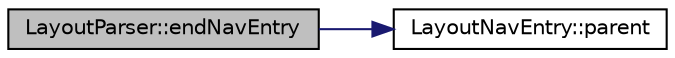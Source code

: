 digraph "LayoutParser::endNavEntry"
{
 // LATEX_PDF_SIZE
  edge [fontname="Helvetica",fontsize="10",labelfontname="Helvetica",labelfontsize="10"];
  node [fontname="Helvetica",fontsize="10",shape=record];
  rankdir="LR";
  Node1 [label="LayoutParser::endNavEntry",height=0.2,width=0.4,color="black", fillcolor="grey75", style="filled", fontcolor="black",tooltip=" "];
  Node1 -> Node2 [color="midnightblue",fontsize="10",style="solid",fontname="Helvetica"];
  Node2 [label="LayoutNavEntry::parent",height=0.2,width=0.4,color="black", fillcolor="white", style="filled",URL="$structLayoutNavEntry.html#a61a2adf7ec0abb42e49fa07b77eb1690",tooltip=" "];
}
